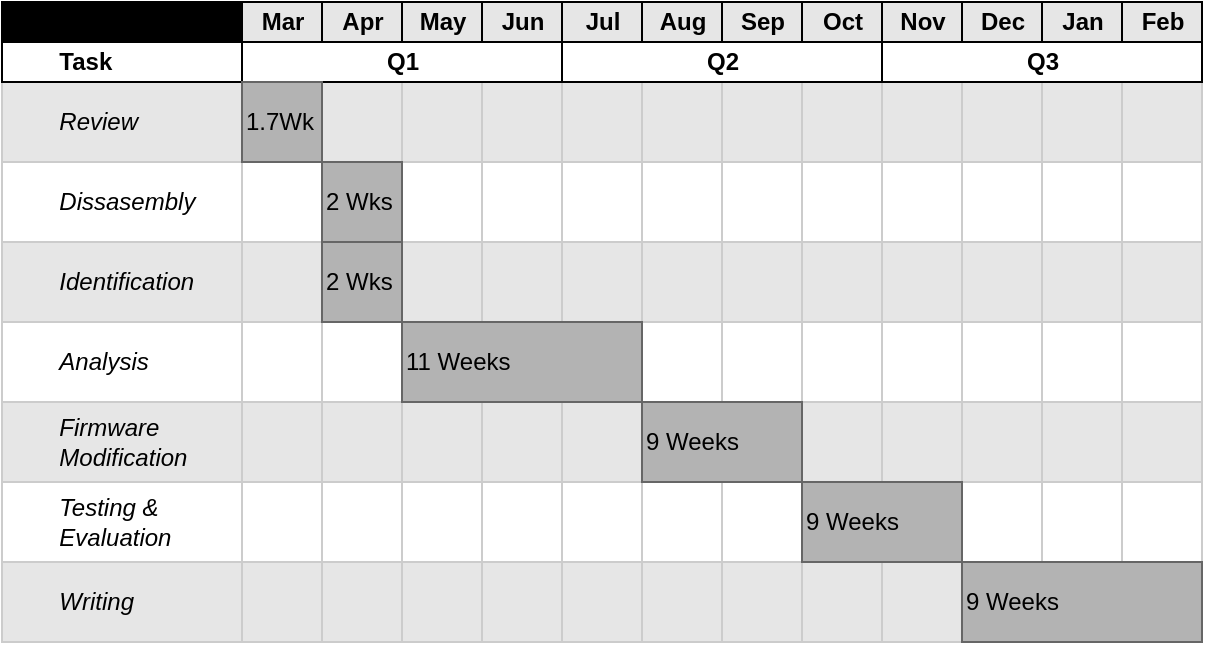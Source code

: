 <mxfile version="23.1.7" type="device">
  <diagram name="Page-1" id="2c4490ee-f0b8-94ab-5012-d5dc3445f7a3">
    <mxGraphModel dx="1185" dy="641" grid="1" gridSize="10" guides="1" tooltips="1" connect="0" arrows="1" fold="1" page="1" pageScale="1.5" pageWidth="1169" pageHeight="826" background="none" math="0" shadow="0">
      <root>
        <mxCell id="0" style=";html=1;" />
        <mxCell id="1" style=";html=1;" parent="0" />
        <mxCell id="7a8b956e7d50b54d-150" value="" style="align=left;strokeColor=#CCCCCC;html=1;fillColor=#E6E6E6;" parent="1" vertex="1">
          <mxGeometry x="640" y="400" width="40" height="40" as="geometry" />
        </mxCell>
        <mxCell id="L5YzpUP7XBprOjPt1JhP-1" value="&lt;span style=&quot;white-space: pre;&quot;&gt;&#x9;&lt;/span&gt;Review" style="align=left;strokeColor=#CCCCCC;html=1;fontStyle=2;fillColor=#E6E6E6;" vertex="1" parent="1">
          <mxGeometry x="520" y="400" width="120" height="40" as="geometry" />
        </mxCell>
        <mxCell id="L5YzpUP7XBprOjPt1JhP-2" value="&lt;span style=&quot;white-space: pre;&quot;&gt;&#x9;&lt;/span&gt;Task" style="strokeWidth=1;fontStyle=1;html=1;align=left;" vertex="1" parent="1">
          <mxGeometry x="520" y="380" width="120" height="20" as="geometry" />
        </mxCell>
        <mxCell id="L5YzpUP7XBprOjPt1JhP-18" value="" style="strokeWidth=1;fontStyle=1;html=1;fillColor=#000000;align=left;" vertex="1" parent="1">
          <mxGeometry x="520" y="360" width="120" height="20" as="geometry" />
        </mxCell>
        <mxCell id="L5YzpUP7XBprOjPt1JhP-145" value="Mar" style="strokeWidth=1;fontStyle=1;html=1;fillColor=#E6E6E6;" vertex="1" parent="1">
          <mxGeometry x="640" y="360" width="40" height="20" as="geometry" />
        </mxCell>
        <mxCell id="L5YzpUP7XBprOjPt1JhP-146" value="Apr" style="strokeWidth=1;fontStyle=1;html=1;fillColor=#E6E6E6;" vertex="1" parent="1">
          <mxGeometry x="680" y="360" width="40" height="20" as="geometry" />
        </mxCell>
        <mxCell id="L5YzpUP7XBprOjPt1JhP-147" value="May" style="strokeWidth=1;fontStyle=1;html=1;fillColor=#E6E6E6;" vertex="1" parent="1">
          <mxGeometry x="720" y="360" width="40" height="20" as="geometry" />
        </mxCell>
        <mxCell id="L5YzpUP7XBprOjPt1JhP-148" value="Jun" style="strokeWidth=1;fontStyle=1;html=1;fillColor=#E6E6E6;" vertex="1" parent="1">
          <mxGeometry x="760" y="360" width="40" height="20" as="geometry" />
        </mxCell>
        <mxCell id="L5YzpUP7XBprOjPt1JhP-182" value="Jul" style="strokeWidth=1;fontStyle=1;html=1;fillColor=#E6E6E6;" vertex="1" parent="1">
          <mxGeometry x="800" y="360" width="40" height="20" as="geometry" />
        </mxCell>
        <mxCell id="L5YzpUP7XBprOjPt1JhP-183" value="Aug" style="strokeWidth=1;fontStyle=1;html=1;fillColor=#E6E6E6;" vertex="1" parent="1">
          <mxGeometry x="840" y="360" width="40" height="20" as="geometry" />
        </mxCell>
        <mxCell id="L5YzpUP7XBprOjPt1JhP-184" value="Sep" style="strokeWidth=1;fontStyle=1;html=1;fillColor=#E6E6E6;" vertex="1" parent="1">
          <mxGeometry x="880" y="360" width="40" height="20" as="geometry" />
        </mxCell>
        <mxCell id="L5YzpUP7XBprOjPt1JhP-185" value="Oct" style="strokeWidth=1;fontStyle=1;html=1;fillColor=#E6E6E6;" vertex="1" parent="1">
          <mxGeometry x="920" y="360" width="40" height="20" as="geometry" />
        </mxCell>
        <mxCell id="L5YzpUP7XBprOjPt1JhP-219" value="Nov" style="strokeWidth=1;fontStyle=1;html=1;fillColor=#E6E6E6;" vertex="1" parent="1">
          <mxGeometry x="960" y="360" width="40" height="20" as="geometry" />
        </mxCell>
        <mxCell id="L5YzpUP7XBprOjPt1JhP-220" value="Dec" style="strokeWidth=1;fontStyle=1;html=1;fillColor=#E6E6E6;" vertex="1" parent="1">
          <mxGeometry x="1000" y="360" width="40" height="20" as="geometry" />
        </mxCell>
        <mxCell id="L5YzpUP7XBprOjPt1JhP-221" value="Jan" style="strokeWidth=1;fontStyle=1;html=1;fillColor=#E6E6E6;" vertex="1" parent="1">
          <mxGeometry x="1040" y="360" width="40" height="20" as="geometry" />
        </mxCell>
        <mxCell id="L5YzpUP7XBprOjPt1JhP-222" value="Feb" style="strokeWidth=1;fontStyle=1;html=1;fillColor=#E6E6E6;" vertex="1" parent="1">
          <mxGeometry x="1080" y="360" width="40" height="20" as="geometry" />
        </mxCell>
        <mxCell id="L5YzpUP7XBprOjPt1JhP-224" value="" style="align=left;strokeColor=#CCCCCC;html=1;fillColor=#E6E6E6;" vertex="1" parent="1">
          <mxGeometry x="680" y="400" width="40" height="40" as="geometry" />
        </mxCell>
        <mxCell id="L5YzpUP7XBprOjPt1JhP-225" value="" style="align=left;strokeColor=#CCCCCC;html=1;fillColor=#E6E6E6;" vertex="1" parent="1">
          <mxGeometry x="720" y="400" width="40" height="40" as="geometry" />
        </mxCell>
        <mxCell id="L5YzpUP7XBprOjPt1JhP-226" value="" style="align=left;strokeColor=#CCCCCC;html=1;fillColor=#E6E6E6;" vertex="1" parent="1">
          <mxGeometry x="760" y="400" width="40" height="40" as="geometry" />
        </mxCell>
        <mxCell id="L5YzpUP7XBprOjPt1JhP-227" value="" style="align=left;strokeColor=#CCCCCC;html=1;fillColor=#E6E6E6;" vertex="1" parent="1">
          <mxGeometry x="800" y="400" width="40" height="40" as="geometry" />
        </mxCell>
        <mxCell id="L5YzpUP7XBprOjPt1JhP-228" value="" style="align=left;strokeColor=#CCCCCC;html=1;fillColor=#E6E6E6;" vertex="1" parent="1">
          <mxGeometry x="840" y="400" width="40" height="40" as="geometry" />
        </mxCell>
        <mxCell id="L5YzpUP7XBprOjPt1JhP-229" value="" style="align=left;strokeColor=#CCCCCC;html=1;fillColor=#E6E6E6;" vertex="1" parent="1">
          <mxGeometry x="880" y="400" width="40" height="40" as="geometry" />
        </mxCell>
        <mxCell id="L5YzpUP7XBprOjPt1JhP-230" value="" style="align=left;strokeColor=#CCCCCC;html=1;fillColor=#E6E6E6;" vertex="1" parent="1">
          <mxGeometry x="920" y="400" width="40" height="40" as="geometry" />
        </mxCell>
        <mxCell id="L5YzpUP7XBprOjPt1JhP-231" value="" style="align=left;strokeColor=#CCCCCC;html=1;fillColor=#E6E6E6;" vertex="1" parent="1">
          <mxGeometry x="960" y="400" width="40" height="40" as="geometry" />
        </mxCell>
        <mxCell id="L5YzpUP7XBprOjPt1JhP-232" value="" style="align=left;strokeColor=#CCCCCC;html=1;fillColor=#E6E6E6;" vertex="1" parent="1">
          <mxGeometry x="1000" y="400" width="40" height="40" as="geometry" />
        </mxCell>
        <mxCell id="L5YzpUP7XBprOjPt1JhP-233" value="" style="align=left;strokeColor=#CCCCCC;html=1;fillColor=#E6E6E6;" vertex="1" parent="1">
          <mxGeometry x="1040" y="400" width="40" height="40" as="geometry" />
        </mxCell>
        <mxCell id="L5YzpUP7XBprOjPt1JhP-234" value="" style="align=left;strokeColor=#CCCCCC;html=1;fillColor=#E6E6E6;" vertex="1" parent="1">
          <mxGeometry x="1080" y="400" width="40" height="40" as="geometry" />
        </mxCell>
        <mxCell id="7a8b956e7d50b54d-152" value="Q1" style="strokeWidth=1;fontStyle=1;html=1;" parent="1" vertex="1">
          <mxGeometry x="640" y="380" width="160" height="20" as="geometry" />
        </mxCell>
        <mxCell id="L5YzpUP7XBprOjPt1JhP-149" value="Q2" style="strokeWidth=1;fontStyle=1;html=1;" vertex="1" parent="1">
          <mxGeometry x="800" y="380" width="160" height="20" as="geometry" />
        </mxCell>
        <mxCell id="L5YzpUP7XBprOjPt1JhP-186" value="Q3" style="strokeWidth=1;fontStyle=1;html=1;" vertex="1" parent="1">
          <mxGeometry x="960" y="380" width="160" height="20" as="geometry" />
        </mxCell>
        <mxCell id="L5YzpUP7XBprOjPt1JhP-239" value="" style="align=left;strokeColor=#CCCCCC;html=1;" vertex="1" parent="1">
          <mxGeometry x="640" y="440" width="40" height="40" as="geometry" />
        </mxCell>
        <mxCell id="L5YzpUP7XBprOjPt1JhP-240" value="&lt;span style=&quot;white-space: pre;&quot;&gt;&#x9;&lt;/span&gt;Dissasembly" style="align=left;strokeColor=#CCCCCC;html=1;fontStyle=2" vertex="1" parent="1">
          <mxGeometry x="520" y="440" width="120" height="40" as="geometry" />
        </mxCell>
        <mxCell id="L5YzpUP7XBprOjPt1JhP-241" value="" style="align=left;strokeColor=#CCCCCC;html=1;" vertex="1" parent="1">
          <mxGeometry x="680" y="440" width="40" height="40" as="geometry" />
        </mxCell>
        <mxCell id="L5YzpUP7XBprOjPt1JhP-242" value="" style="align=left;strokeColor=#CCCCCC;html=1;" vertex="1" parent="1">
          <mxGeometry x="720" y="440" width="40" height="40" as="geometry" />
        </mxCell>
        <mxCell id="L5YzpUP7XBprOjPt1JhP-243" value="" style="align=left;strokeColor=#CCCCCC;html=1;" vertex="1" parent="1">
          <mxGeometry x="760" y="440" width="40" height="40" as="geometry" />
        </mxCell>
        <mxCell id="L5YzpUP7XBprOjPt1JhP-244" value="" style="align=left;strokeColor=#CCCCCC;html=1;" vertex="1" parent="1">
          <mxGeometry x="800" y="440" width="40" height="40" as="geometry" />
        </mxCell>
        <mxCell id="L5YzpUP7XBprOjPt1JhP-245" value="" style="align=left;strokeColor=#CCCCCC;html=1;" vertex="1" parent="1">
          <mxGeometry x="840" y="440" width="40" height="40" as="geometry" />
        </mxCell>
        <mxCell id="L5YzpUP7XBprOjPt1JhP-246" value="" style="align=left;strokeColor=#CCCCCC;html=1;" vertex="1" parent="1">
          <mxGeometry x="880" y="440" width="40" height="40" as="geometry" />
        </mxCell>
        <mxCell id="L5YzpUP7XBprOjPt1JhP-247" value="" style="align=left;strokeColor=#CCCCCC;html=1;" vertex="1" parent="1">
          <mxGeometry x="920" y="440" width="40" height="40" as="geometry" />
        </mxCell>
        <mxCell id="L5YzpUP7XBprOjPt1JhP-248" value="" style="align=left;strokeColor=#CCCCCC;html=1;" vertex="1" parent="1">
          <mxGeometry x="960" y="440" width="40" height="40" as="geometry" />
        </mxCell>
        <mxCell id="L5YzpUP7XBprOjPt1JhP-249" value="" style="align=left;strokeColor=#CCCCCC;html=1;" vertex="1" parent="1">
          <mxGeometry x="1000" y="440" width="40" height="40" as="geometry" />
        </mxCell>
        <mxCell id="L5YzpUP7XBprOjPt1JhP-250" value="" style="align=left;strokeColor=#CCCCCC;html=1;" vertex="1" parent="1">
          <mxGeometry x="1040" y="440" width="40" height="40" as="geometry" />
        </mxCell>
        <mxCell id="L5YzpUP7XBprOjPt1JhP-251" value="" style="align=left;strokeColor=#CCCCCC;html=1;" vertex="1" parent="1">
          <mxGeometry x="1080" y="440" width="40" height="40" as="geometry" />
        </mxCell>
        <mxCell id="L5YzpUP7XBprOjPt1JhP-256" value="" style="align=left;strokeColor=#CCCCCC;html=1;fillColor=#E6E6E6;" vertex="1" parent="1">
          <mxGeometry x="640" y="480" width="40" height="40" as="geometry" />
        </mxCell>
        <mxCell id="L5YzpUP7XBprOjPt1JhP-257" value="&lt;span style=&quot;white-space: pre;&quot;&gt;&#x9;&lt;/span&gt;Identification" style="align=left;strokeColor=#CCCCCC;html=1;fontStyle=2;fillColor=#E6E6E6;" vertex="1" parent="1">
          <mxGeometry x="520" y="480" width="120" height="40" as="geometry" />
        </mxCell>
        <mxCell id="L5YzpUP7XBprOjPt1JhP-258" value="" style="align=left;strokeColor=#CCCCCC;html=1;fillColor=#E6E6E6;" vertex="1" parent="1">
          <mxGeometry x="680" y="480" width="40" height="40" as="geometry" />
        </mxCell>
        <mxCell id="L5YzpUP7XBprOjPt1JhP-259" value="" style="align=left;strokeColor=#CCCCCC;html=1;fillColor=#E6E6E6;" vertex="1" parent="1">
          <mxGeometry x="720" y="480" width="40" height="40" as="geometry" />
        </mxCell>
        <mxCell id="L5YzpUP7XBprOjPt1JhP-260" value="" style="align=left;strokeColor=#CCCCCC;html=1;fillColor=#E6E6E6;" vertex="1" parent="1">
          <mxGeometry x="760" y="480" width="40" height="40" as="geometry" />
        </mxCell>
        <mxCell id="L5YzpUP7XBprOjPt1JhP-261" value="" style="align=left;strokeColor=#CCCCCC;html=1;fillColor=#E6E6E6;" vertex="1" parent="1">
          <mxGeometry x="800" y="480" width="40" height="40" as="geometry" />
        </mxCell>
        <mxCell id="L5YzpUP7XBprOjPt1JhP-262" value="" style="align=left;strokeColor=#CCCCCC;html=1;fillColor=#E6E6E6;" vertex="1" parent="1">
          <mxGeometry x="840" y="480" width="40" height="40" as="geometry" />
        </mxCell>
        <mxCell id="L5YzpUP7XBprOjPt1JhP-263" value="" style="align=left;strokeColor=#CCCCCC;html=1;fillColor=#E6E6E6;" vertex="1" parent="1">
          <mxGeometry x="880" y="480" width="40" height="40" as="geometry" />
        </mxCell>
        <mxCell id="L5YzpUP7XBprOjPt1JhP-264" value="" style="align=left;strokeColor=#CCCCCC;html=1;fillColor=#E6E6E6;" vertex="1" parent="1">
          <mxGeometry x="920" y="480" width="40" height="40" as="geometry" />
        </mxCell>
        <mxCell id="L5YzpUP7XBprOjPt1JhP-265" value="" style="align=left;strokeColor=#CCCCCC;html=1;fillColor=#E6E6E6;" vertex="1" parent="1">
          <mxGeometry x="960" y="480" width="40" height="40" as="geometry" />
        </mxCell>
        <mxCell id="L5YzpUP7XBprOjPt1JhP-266" value="" style="align=left;strokeColor=#CCCCCC;html=1;fillColor=#E6E6E6;" vertex="1" parent="1">
          <mxGeometry x="1000" y="480" width="40" height="40" as="geometry" />
        </mxCell>
        <mxCell id="L5YzpUP7XBprOjPt1JhP-267" value="" style="align=left;strokeColor=#CCCCCC;html=1;fillColor=#E6E6E6;" vertex="1" parent="1">
          <mxGeometry x="1040" y="480" width="40" height="40" as="geometry" />
        </mxCell>
        <mxCell id="L5YzpUP7XBprOjPt1JhP-268" value="" style="align=left;strokeColor=#CCCCCC;html=1;fillColor=#E6E6E6;" vertex="1" parent="1">
          <mxGeometry x="1080" y="480" width="40" height="40" as="geometry" />
        </mxCell>
        <mxCell id="L5YzpUP7XBprOjPt1JhP-273" value="" style="align=left;strokeColor=#CCCCCC;html=1;" vertex="1" parent="1">
          <mxGeometry x="640" y="520" width="40" height="40" as="geometry" />
        </mxCell>
        <mxCell id="L5YzpUP7XBprOjPt1JhP-274" value="&lt;span style=&quot;white-space: pre;&quot;&gt;&#x9;&lt;/span&gt;Analysis" style="align=left;strokeColor=#CCCCCC;html=1;fontStyle=2" vertex="1" parent="1">
          <mxGeometry x="520" y="520" width="120" height="40" as="geometry" />
        </mxCell>
        <mxCell id="L5YzpUP7XBprOjPt1JhP-275" value="" style="align=left;strokeColor=#CCCCCC;html=1;" vertex="1" parent="1">
          <mxGeometry x="680" y="520" width="40" height="40" as="geometry" />
        </mxCell>
        <mxCell id="L5YzpUP7XBprOjPt1JhP-276" value="" style="align=left;strokeColor=#CCCCCC;html=1;" vertex="1" parent="1">
          <mxGeometry x="720" y="520" width="40" height="40" as="geometry" />
        </mxCell>
        <mxCell id="L5YzpUP7XBprOjPt1JhP-277" value="" style="align=left;strokeColor=#CCCCCC;html=1;" vertex="1" parent="1">
          <mxGeometry x="760" y="520" width="40" height="40" as="geometry" />
        </mxCell>
        <mxCell id="L5YzpUP7XBprOjPt1JhP-278" value="" style="align=left;strokeColor=#CCCCCC;html=1;" vertex="1" parent="1">
          <mxGeometry x="800" y="520" width="40" height="40" as="geometry" />
        </mxCell>
        <mxCell id="L5YzpUP7XBprOjPt1JhP-279" value="" style="align=left;strokeColor=#CCCCCC;html=1;" vertex="1" parent="1">
          <mxGeometry x="840" y="520" width="40" height="40" as="geometry" />
        </mxCell>
        <mxCell id="L5YzpUP7XBprOjPt1JhP-280" value="" style="align=left;strokeColor=#CCCCCC;html=1;" vertex="1" parent="1">
          <mxGeometry x="880" y="520" width="40" height="40" as="geometry" />
        </mxCell>
        <mxCell id="L5YzpUP7XBprOjPt1JhP-281" value="" style="align=left;strokeColor=#CCCCCC;html=1;" vertex="1" parent="1">
          <mxGeometry x="920" y="520" width="40" height="40" as="geometry" />
        </mxCell>
        <mxCell id="L5YzpUP7XBprOjPt1JhP-282" value="" style="align=left;strokeColor=#CCCCCC;html=1;" vertex="1" parent="1">
          <mxGeometry x="960" y="520" width="40" height="40" as="geometry" />
        </mxCell>
        <mxCell id="L5YzpUP7XBprOjPt1JhP-283" value="" style="align=left;strokeColor=#CCCCCC;html=1;" vertex="1" parent="1">
          <mxGeometry x="1000" y="520" width="40" height="40" as="geometry" />
        </mxCell>
        <mxCell id="L5YzpUP7XBprOjPt1JhP-284" value="" style="align=left;strokeColor=#CCCCCC;html=1;" vertex="1" parent="1">
          <mxGeometry x="1040" y="520" width="40" height="40" as="geometry" />
        </mxCell>
        <mxCell id="L5YzpUP7XBprOjPt1JhP-285" value="" style="align=left;strokeColor=#CCCCCC;html=1;" vertex="1" parent="1">
          <mxGeometry x="1080" y="520" width="40" height="40" as="geometry" />
        </mxCell>
        <mxCell id="L5YzpUP7XBprOjPt1JhP-290" value="" style="align=left;strokeColor=#CCCCCC;html=1;fillColor=#E6E6E6;" vertex="1" parent="1">
          <mxGeometry x="640" y="560" width="40" height="40" as="geometry" />
        </mxCell>
        <mxCell id="L5YzpUP7XBprOjPt1JhP-291" value="&lt;span style=&quot;white-space: pre;&quot;&gt;&#x9;&lt;/span&gt;Firmware&lt;br&gt;&lt;span style=&quot;white-space: pre;&quot;&gt;&#x9;&lt;/span&gt;Modification" style="align=left;strokeColor=#CCCCCC;html=1;fontStyle=2;fillColor=#E6E6E6;" vertex="1" parent="1">
          <mxGeometry x="520" y="560" width="120" height="40" as="geometry" />
        </mxCell>
        <mxCell id="L5YzpUP7XBprOjPt1JhP-292" value="" style="align=left;strokeColor=#CCCCCC;html=1;fillColor=#E6E6E6;" vertex="1" parent="1">
          <mxGeometry x="680" y="560" width="40" height="40" as="geometry" />
        </mxCell>
        <mxCell id="L5YzpUP7XBprOjPt1JhP-293" value="" style="align=left;strokeColor=#CCCCCC;html=1;fillColor=#E6E6E6;" vertex="1" parent="1">
          <mxGeometry x="720" y="560" width="40" height="40" as="geometry" />
        </mxCell>
        <mxCell id="L5YzpUP7XBprOjPt1JhP-294" value="" style="align=left;strokeColor=#CCCCCC;html=1;fillColor=#E6E6E6;" vertex="1" parent="1">
          <mxGeometry x="760" y="560" width="40" height="40" as="geometry" />
        </mxCell>
        <mxCell id="L5YzpUP7XBprOjPt1JhP-295" value="" style="align=left;strokeColor=#CCCCCC;html=1;fillColor=#E6E6E6;" vertex="1" parent="1">
          <mxGeometry x="800" y="560" width="40" height="40" as="geometry" />
        </mxCell>
        <mxCell id="L5YzpUP7XBprOjPt1JhP-296" value="" style="align=left;strokeColor=#CCCCCC;html=1;fillColor=#E6E6E6;" vertex="1" parent="1">
          <mxGeometry x="840" y="560" width="40" height="40" as="geometry" />
        </mxCell>
        <mxCell id="L5YzpUP7XBprOjPt1JhP-297" value="" style="align=left;strokeColor=#CCCCCC;html=1;fillColor=#E6E6E6;" vertex="1" parent="1">
          <mxGeometry x="880" y="560" width="40" height="40" as="geometry" />
        </mxCell>
        <mxCell id="L5YzpUP7XBprOjPt1JhP-298" value="" style="align=left;strokeColor=#CCCCCC;html=1;fillColor=#E6E6E6;" vertex="1" parent="1">
          <mxGeometry x="920" y="560" width="40" height="40" as="geometry" />
        </mxCell>
        <mxCell id="L5YzpUP7XBprOjPt1JhP-299" value="" style="align=left;strokeColor=#CCCCCC;html=1;fillColor=#E6E6E6;" vertex="1" parent="1">
          <mxGeometry x="960" y="560" width="40" height="40" as="geometry" />
        </mxCell>
        <mxCell id="L5YzpUP7XBprOjPt1JhP-300" value="" style="align=left;strokeColor=#CCCCCC;html=1;fillColor=#E6E6E6;" vertex="1" parent="1">
          <mxGeometry x="1000" y="560" width="40" height="40" as="geometry" />
        </mxCell>
        <mxCell id="L5YzpUP7XBprOjPt1JhP-301" value="" style="align=left;strokeColor=#CCCCCC;html=1;fillColor=#E6E6E6;" vertex="1" parent="1">
          <mxGeometry x="1040" y="560" width="40" height="40" as="geometry" />
        </mxCell>
        <mxCell id="L5YzpUP7XBprOjPt1JhP-302" value="" style="align=left;strokeColor=#CCCCCC;html=1;fillColor=#E6E6E6;" vertex="1" parent="1">
          <mxGeometry x="1080" y="560" width="40" height="40" as="geometry" />
        </mxCell>
        <mxCell id="L5YzpUP7XBprOjPt1JhP-307" value="" style="align=left;strokeColor=#CCCCCC;html=1;" vertex="1" parent="1">
          <mxGeometry x="640" y="600" width="40" height="40" as="geometry" />
        </mxCell>
        <mxCell id="L5YzpUP7XBprOjPt1JhP-308" value="&lt;span style=&quot;white-space: pre;&quot;&gt;&#x9;&lt;/span&gt;Testing &amp;amp;&lt;br&gt;&lt;span style=&quot;white-space: pre;&quot;&gt;&#x9;&lt;/span&gt;Evaluation" style="align=left;strokeColor=#CCCCCC;html=1;fontStyle=2" vertex="1" parent="1">
          <mxGeometry x="520" y="600" width="120" height="40" as="geometry" />
        </mxCell>
        <mxCell id="L5YzpUP7XBprOjPt1JhP-309" value="" style="align=left;strokeColor=#CCCCCC;html=1;" vertex="1" parent="1">
          <mxGeometry x="680" y="600" width="40" height="40" as="geometry" />
        </mxCell>
        <mxCell id="L5YzpUP7XBprOjPt1JhP-310" value="" style="align=left;strokeColor=#CCCCCC;html=1;" vertex="1" parent="1">
          <mxGeometry x="720" y="600" width="40" height="40" as="geometry" />
        </mxCell>
        <mxCell id="L5YzpUP7XBprOjPt1JhP-311" value="" style="align=left;strokeColor=#CCCCCC;html=1;" vertex="1" parent="1">
          <mxGeometry x="760" y="600" width="40" height="40" as="geometry" />
        </mxCell>
        <mxCell id="L5YzpUP7XBprOjPt1JhP-312" value="" style="align=left;strokeColor=#CCCCCC;html=1;" vertex="1" parent="1">
          <mxGeometry x="800" y="600" width="40" height="40" as="geometry" />
        </mxCell>
        <mxCell id="L5YzpUP7XBprOjPt1JhP-313" value="" style="align=left;strokeColor=#CCCCCC;html=1;" vertex="1" parent="1">
          <mxGeometry x="840" y="600" width="40" height="40" as="geometry" />
        </mxCell>
        <mxCell id="L5YzpUP7XBprOjPt1JhP-314" value="" style="align=left;strokeColor=#CCCCCC;html=1;" vertex="1" parent="1">
          <mxGeometry x="880" y="600" width="40" height="40" as="geometry" />
        </mxCell>
        <mxCell id="L5YzpUP7XBprOjPt1JhP-315" value="" style="align=left;strokeColor=#CCCCCC;html=1;" vertex="1" parent="1">
          <mxGeometry x="920" y="600" width="40" height="40" as="geometry" />
        </mxCell>
        <mxCell id="L5YzpUP7XBprOjPt1JhP-316" value="" style="align=left;strokeColor=#CCCCCC;html=1;" vertex="1" parent="1">
          <mxGeometry x="960" y="600" width="40" height="40" as="geometry" />
        </mxCell>
        <mxCell id="L5YzpUP7XBprOjPt1JhP-317" value="" style="align=left;strokeColor=#CCCCCC;html=1;" vertex="1" parent="1">
          <mxGeometry x="1000" y="600" width="40" height="40" as="geometry" />
        </mxCell>
        <mxCell id="L5YzpUP7XBprOjPt1JhP-318" value="" style="align=left;strokeColor=#CCCCCC;html=1;" vertex="1" parent="1">
          <mxGeometry x="1040" y="600" width="40" height="40" as="geometry" />
        </mxCell>
        <mxCell id="L5YzpUP7XBprOjPt1JhP-319" value="" style="align=left;strokeColor=#CCCCCC;html=1;" vertex="1" parent="1">
          <mxGeometry x="1080" y="600" width="40" height="40" as="geometry" />
        </mxCell>
        <mxCell id="L5YzpUP7XBprOjPt1JhP-341" value="" style="align=left;strokeColor=#CCCCCC;html=1;fillColor=#E6E6E6;" vertex="1" parent="1">
          <mxGeometry x="640" y="640" width="40" height="40" as="geometry" />
        </mxCell>
        <mxCell id="L5YzpUP7XBprOjPt1JhP-342" value="&lt;span style=&quot;white-space: pre;&quot;&gt;&#x9;&lt;/span&gt;Writing" style="align=left;strokeColor=#CCCCCC;html=1;fontStyle=2;fillColor=#E6E6E6;" vertex="1" parent="1">
          <mxGeometry x="520" y="640" width="120" height="40" as="geometry" />
        </mxCell>
        <mxCell id="L5YzpUP7XBprOjPt1JhP-343" value="" style="align=left;strokeColor=#CCCCCC;html=1;fillColor=#E6E6E6;" vertex="1" parent="1">
          <mxGeometry x="680" y="640" width="40" height="40" as="geometry" />
        </mxCell>
        <mxCell id="L5YzpUP7XBprOjPt1JhP-344" value="" style="align=left;strokeColor=#CCCCCC;html=1;fillColor=#E6E6E6;" vertex="1" parent="1">
          <mxGeometry x="720" y="640" width="40" height="40" as="geometry" />
        </mxCell>
        <mxCell id="L5YzpUP7XBprOjPt1JhP-345" value="" style="align=left;strokeColor=#CCCCCC;html=1;fillColor=#E6E6E6;" vertex="1" parent="1">
          <mxGeometry x="760" y="640" width="40" height="40" as="geometry" />
        </mxCell>
        <mxCell id="L5YzpUP7XBprOjPt1JhP-346" value="" style="align=left;strokeColor=#CCCCCC;html=1;fillColor=#E6E6E6;" vertex="1" parent="1">
          <mxGeometry x="800" y="640" width="40" height="40" as="geometry" />
        </mxCell>
        <mxCell id="L5YzpUP7XBprOjPt1JhP-347" value="" style="align=left;strokeColor=#CCCCCC;html=1;fillColor=#E6E6E6;" vertex="1" parent="1">
          <mxGeometry x="840" y="640" width="40" height="40" as="geometry" />
        </mxCell>
        <mxCell id="L5YzpUP7XBprOjPt1JhP-348" value="" style="align=left;strokeColor=#CCCCCC;html=1;fillColor=#E6E6E6;" vertex="1" parent="1">
          <mxGeometry x="880" y="640" width="40" height="40" as="geometry" />
        </mxCell>
        <mxCell id="L5YzpUP7XBprOjPt1JhP-349" value="" style="align=left;strokeColor=#CCCCCC;html=1;fillColor=#E6E6E6;" vertex="1" parent="1">
          <mxGeometry x="920" y="640" width="40" height="40" as="geometry" />
        </mxCell>
        <mxCell id="L5YzpUP7XBprOjPt1JhP-350" value="" style="align=left;strokeColor=#CCCCCC;html=1;fillColor=#E6E6E6;" vertex="1" parent="1">
          <mxGeometry x="960" y="640" width="40" height="40" as="geometry" />
        </mxCell>
        <mxCell id="L5YzpUP7XBprOjPt1JhP-351" value="" style="align=left;strokeColor=#CCCCCC;html=1;" vertex="1" parent="1">
          <mxGeometry x="1000" y="640" width="40" height="40" as="geometry" />
        </mxCell>
        <mxCell id="L5YzpUP7XBprOjPt1JhP-352" value="" style="align=left;strokeColor=#CCCCCC;html=1;" vertex="1" parent="1">
          <mxGeometry x="1040" y="640" width="40" height="40" as="geometry" />
        </mxCell>
        <mxCell id="L5YzpUP7XBprOjPt1JhP-353" value="" style="align=left;strokeColor=#CCCCCC;html=1;" vertex="1" parent="1">
          <mxGeometry x="1080" y="640" width="40" height="40" as="geometry" />
        </mxCell>
        <mxCell id="7a8b956e7d50b54d-354" value="1.7Wk" style="align=left;strokeColor=#666666;html=1;fillColor=#B3B3B3;" parent="1" vertex="1">
          <mxGeometry x="640" y="400" width="40" height="40" as="geometry" />
        </mxCell>
        <mxCell id="L5YzpUP7XBprOjPt1JhP-362" value="2 Wks" style="align=left;strokeColor=#666666;html=1;fillColor=#B3B3B3;" vertex="1" parent="1">
          <mxGeometry x="680" y="440" width="40" height="40" as="geometry" />
        </mxCell>
        <mxCell id="L5YzpUP7XBprOjPt1JhP-363" value="2 Wks" style="align=left;strokeColor=#666666;html=1;fillColor=#B3B3B3;" vertex="1" parent="1">
          <mxGeometry x="680" y="480" width="40" height="40" as="geometry" />
        </mxCell>
        <mxCell id="L5YzpUP7XBprOjPt1JhP-364" value="11 Weeks" style="align=left;strokeColor=#666666;html=1;fillColor=#B3B3B3;" vertex="1" parent="1">
          <mxGeometry x="720" y="520" width="120" height="40" as="geometry" />
        </mxCell>
        <mxCell id="L5YzpUP7XBprOjPt1JhP-365" value="9 Weeks" style="align=left;strokeColor=#666666;html=1;fillColor=#B3B3B3;" vertex="1" parent="1">
          <mxGeometry x="840" y="560" width="80" height="40" as="geometry" />
        </mxCell>
        <mxCell id="L5YzpUP7XBprOjPt1JhP-367" value="9 Weeks" style="align=left;strokeColor=#666666;html=1;fillColor=#B3B3B3;" vertex="1" parent="1">
          <mxGeometry x="920" y="600" width="80" height="40" as="geometry" />
        </mxCell>
        <mxCell id="L5YzpUP7XBprOjPt1JhP-369" value="9 Weeks" style="align=left;strokeColor=#666666;html=1;fillColor=#B3B3B3;" vertex="1" parent="1">
          <mxGeometry x="1000" y="640" width="120" height="40" as="geometry" />
        </mxCell>
      </root>
    </mxGraphModel>
  </diagram>
</mxfile>
